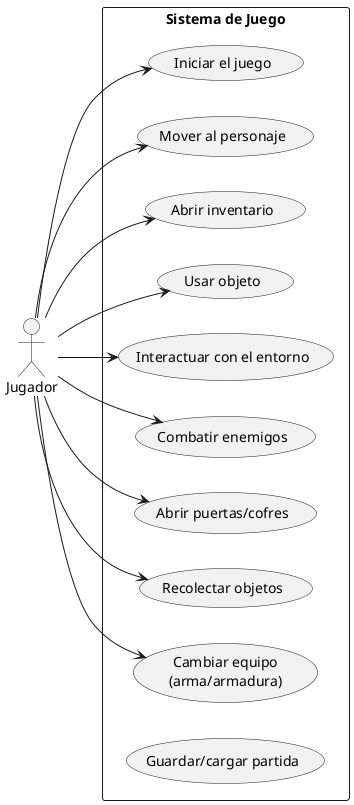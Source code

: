 @startuml
left to right direction
skinparam packageStyle rectangle

actor Jugador

package "Sistema de Juego" {

  usecase "Iniciar el juego" as UC1
  usecase "Mover al personaje" as UC2
  usecase "Abrir inventario" as UC3
  usecase "Usar objeto" as UC4
  usecase "Interactuar con el entorno" as UC5
  usecase "Combatir enemigos" as UC6
  usecase "Abrir puertas/cofres" as UC7
  usecase "Recolectar objetos" as UC8
  usecase "Cambiar equipo\n(arma/armadura)" as UC9
  usecase "Guardar/cargar partida" as UC10
}

Jugador --> UC1
Jugador --> UC2
Jugador --> UC3
Jugador --> UC4
Jugador --> UC5
Jugador --> UC6
Jugador --> UC7
Jugador --> UC8
Jugador --> UC9
@enduml
